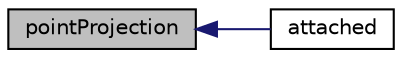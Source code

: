 digraph "pointProjection"
{
  bgcolor="transparent";
  edge [fontname="Helvetica",fontsize="10",labelfontname="Helvetica",labelfontsize="10"];
  node [fontname="Helvetica",fontsize="10",shape=record];
  rankdir="LR";
  Node627 [label="pointProjection",height=0.2,width=0.4,color="black", fillcolor="grey75", style="filled", fontcolor="black"];
  Node627 -> Node628 [dir="back",color="midnightblue",fontsize="10",style="solid",fontname="Helvetica"];
  Node628 [label="attached",height=0.2,width=0.4,color="black",URL="$a22513.html#a81139954b9600495023a917578da3d38",tooltip="Return true if attached. "];
}
